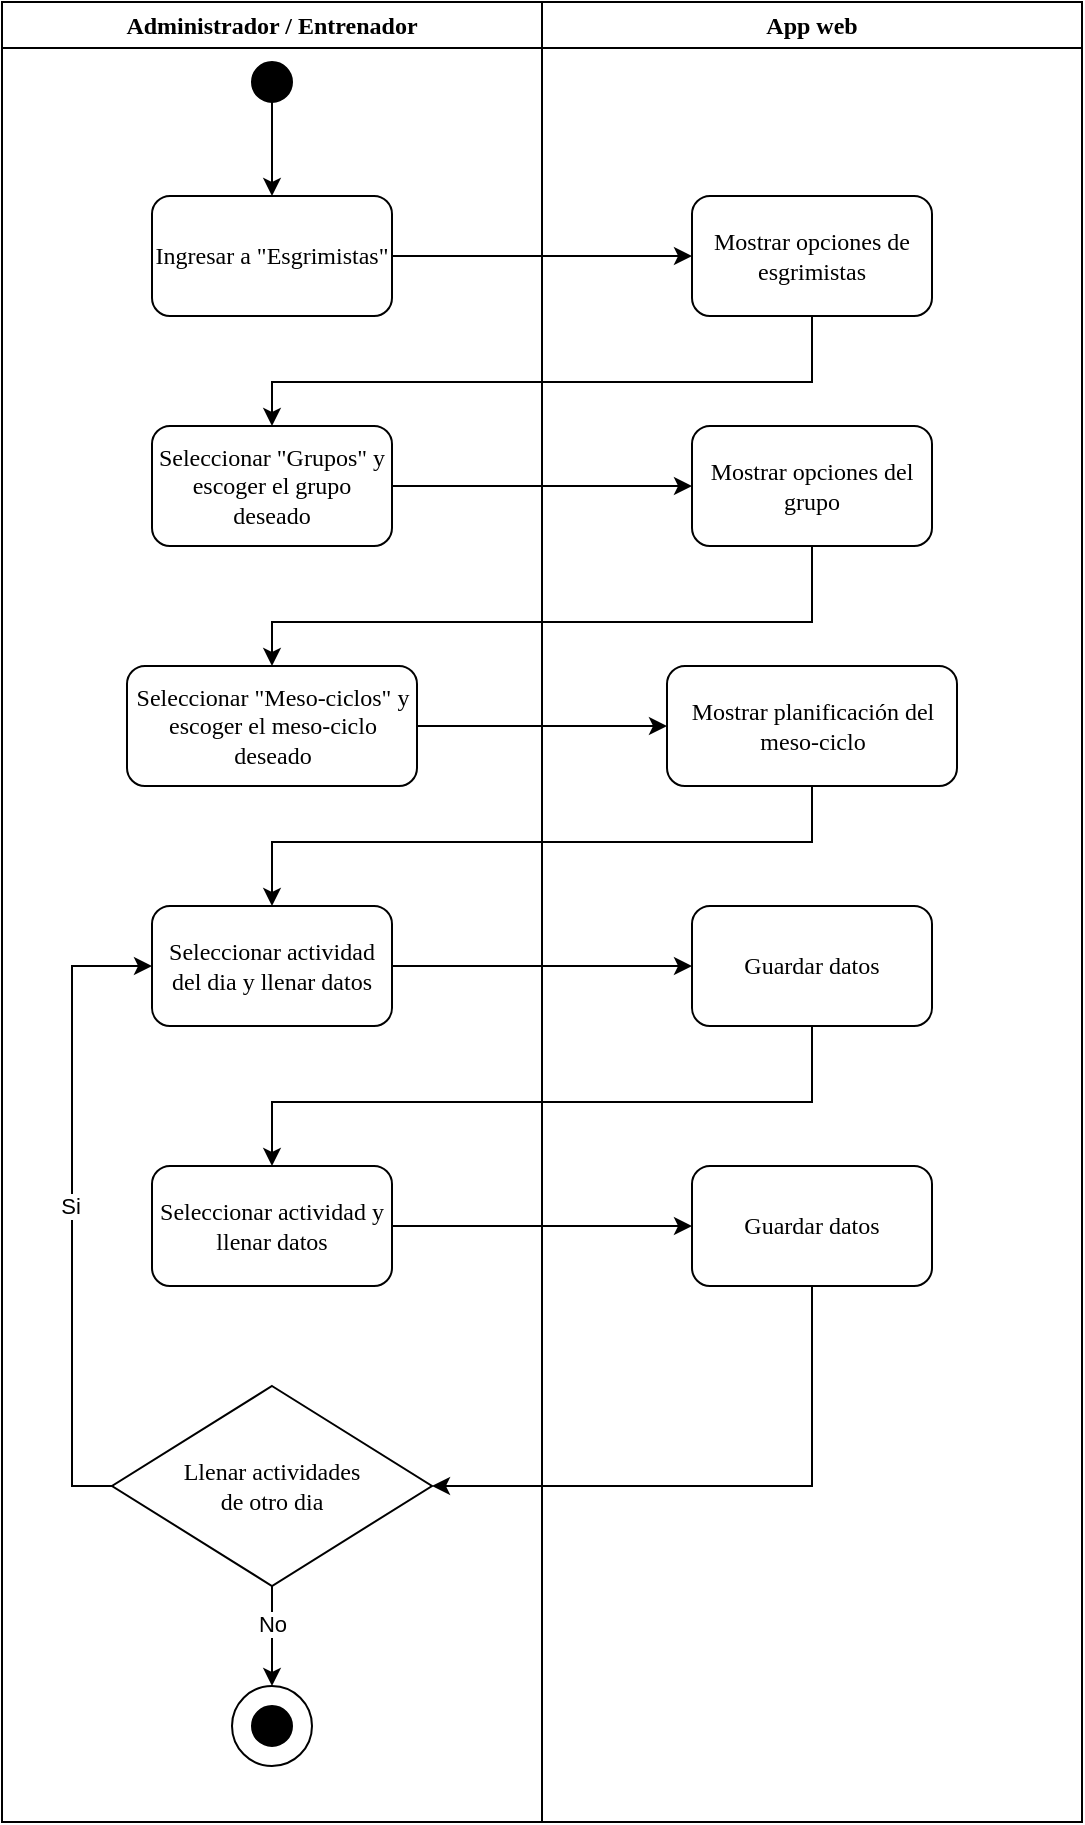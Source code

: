<mxfile version="21.6.6" type="device">
  <diagram id="SQzT1PZ-4JYBl5l8QcrB" name="Page-3">
    <mxGraphModel dx="416" dy="-354" grid="1" gridSize="10" guides="1" tooltips="1" connect="1" arrows="1" fold="1" page="1" pageScale="1" pageWidth="850" pageHeight="1100" math="0" shadow="0">
      <root>
        <mxCell id="0" />
        <mxCell id="1" parent="0" />
        <mxCell id="4dmCjVElnuUW6X6LacNj-25" value="Administrador / Entrenador" style="swimlane;whiteSpace=wrap;html=1;startSize=23;fontFamily=Verdana;" parent="1" vertex="1">
          <mxGeometry x="1160" y="1230" width="270" height="910" as="geometry" />
        </mxCell>
        <mxCell id="4dmCjVElnuUW6X6LacNj-30" value="Ingresar a &quot;Esgrimistas&quot;" style="rounded=1;whiteSpace=wrap;html=1;fontFamily=Verdana;" parent="4dmCjVElnuUW6X6LacNj-25" vertex="1">
          <mxGeometry x="75" y="97" width="120" height="60" as="geometry" />
        </mxCell>
        <mxCell id="4dmCjVElnuUW6X6LacNj-34" value="Seleccionar &quot;Grupos&quot; y escoger el grupo deseado" style="rounded=1;whiteSpace=wrap;html=1;fontFamily=Verdana;" parent="4dmCjVElnuUW6X6LacNj-25" vertex="1">
          <mxGeometry x="75" y="212" width="120" height="60" as="geometry" />
        </mxCell>
        <mxCell id="4dmCjVElnuUW6X6LacNj-36" value="Seleccionar &quot;Meso-ciclos&quot; y escoger el meso-ciclo deseado" style="rounded=1;whiteSpace=wrap;html=1;fontFamily=Verdana;" parent="4dmCjVElnuUW6X6LacNj-25" vertex="1">
          <mxGeometry x="62.5" y="332" width="145" height="60" as="geometry" />
        </mxCell>
        <mxCell id="4dmCjVElnuUW6X6LacNj-26" value="" style="group;fontFamily=Verdana;" parent="4dmCjVElnuUW6X6LacNj-25" vertex="1" connectable="0">
          <mxGeometry x="115" y="842" width="40" height="40" as="geometry" />
        </mxCell>
        <mxCell id="4dmCjVElnuUW6X6LacNj-27" value="" style="ellipse;whiteSpace=wrap;html=1;aspect=fixed;fontFamily=Verdana;" parent="4dmCjVElnuUW6X6LacNj-26" vertex="1">
          <mxGeometry width="40" height="40" as="geometry" />
        </mxCell>
        <mxCell id="4dmCjVElnuUW6X6LacNj-28" value="" style="ellipse;whiteSpace=wrap;html=1;aspect=fixed;fillColor=#000000;fontFamily=Verdana;" parent="4dmCjVElnuUW6X6LacNj-26" vertex="1">
          <mxGeometry x="10" y="10" width="20" height="20" as="geometry" />
        </mxCell>
        <mxCell id="pDBekJoFGcViPqroljIY-1" value="Seleccionar actividad del dia y llenar datos" style="rounded=1;whiteSpace=wrap;html=1;fontFamily=Verdana;" parent="4dmCjVElnuUW6X6LacNj-25" vertex="1">
          <mxGeometry x="75" y="452" width="120" height="60" as="geometry" />
        </mxCell>
        <mxCell id="pDBekJoFGcViPqroljIY-92" value="Seleccionar actividad y llenar datos" style="rounded=1;whiteSpace=wrap;html=1;fontFamily=Verdana;" parent="4dmCjVElnuUW6X6LacNj-25" vertex="1">
          <mxGeometry x="75" y="582" width="120" height="60" as="geometry" />
        </mxCell>
        <mxCell id="pDBekJoFGcViPqroljIY-96" style="edgeStyle=orthogonalEdgeStyle;rounded=0;orthogonalLoop=1;jettySize=auto;html=1;entryX=0.5;entryY=0;entryDx=0;entryDy=0;fontFamily=Verdana;" parent="4dmCjVElnuUW6X6LacNj-25" source="pDBekJoFGcViPqroljIY-98" target="4dmCjVElnuUW6X6LacNj-27" edge="1">
          <mxGeometry relative="1" as="geometry">
            <mxPoint x="135" y="762" as="sourcePoint" />
          </mxGeometry>
        </mxCell>
        <mxCell id="pDBekJoFGcViPqroljIY-100" value="No" style="edgeLabel;html=1;align=center;verticalAlign=middle;resizable=0;points=[];" parent="pDBekJoFGcViPqroljIY-96" vertex="1" connectable="0">
          <mxGeometry x="-0.263" relative="1" as="geometry">
            <mxPoint as="offset" />
          </mxGeometry>
        </mxCell>
        <mxCell id="pDBekJoFGcViPqroljIY-101" style="edgeStyle=orthogonalEdgeStyle;rounded=0;orthogonalLoop=1;jettySize=auto;html=1;entryX=0;entryY=0.5;entryDx=0;entryDy=0;" parent="4dmCjVElnuUW6X6LacNj-25" source="pDBekJoFGcViPqroljIY-98" target="pDBekJoFGcViPqroljIY-1" edge="1">
          <mxGeometry relative="1" as="geometry">
            <Array as="points">
              <mxPoint x="35" y="742" />
              <mxPoint x="35" y="482" />
            </Array>
          </mxGeometry>
        </mxCell>
        <mxCell id="pDBekJoFGcViPqroljIY-102" value="Si" style="edgeLabel;html=1;align=center;verticalAlign=middle;resizable=0;points=[];" parent="pDBekJoFGcViPqroljIY-101" vertex="1" connectable="0">
          <mxGeometry y="1" relative="1" as="geometry">
            <mxPoint as="offset" />
          </mxGeometry>
        </mxCell>
        <mxCell id="pDBekJoFGcViPqroljIY-98" value="Llenar actividades &lt;br&gt;de otro dia" style="rhombus;whiteSpace=wrap;html=1;fontFamily=Verdana;" parent="4dmCjVElnuUW6X6LacNj-25" vertex="1">
          <mxGeometry x="55" y="692" width="160" height="100" as="geometry" />
        </mxCell>
        <mxCell id="4dmCjVElnuUW6X6LacNj-38" value="" style="ellipse;whiteSpace=wrap;html=1;aspect=fixed;fillColor=#000000;fontFamily=Verdana;" parent="4dmCjVElnuUW6X6LacNj-25" vertex="1">
          <mxGeometry x="125" y="30" width="20" height="20" as="geometry" />
        </mxCell>
        <mxCell id="4dmCjVElnuUW6X6LacNj-37" value="" style="edgeStyle=orthogonalEdgeStyle;rounded=0;orthogonalLoop=1;jettySize=auto;html=1;fontFamily=Verdana;" parent="4dmCjVElnuUW6X6LacNj-25" source="4dmCjVElnuUW6X6LacNj-38" target="4dmCjVElnuUW6X6LacNj-30" edge="1">
          <mxGeometry relative="1" as="geometry" />
        </mxCell>
        <mxCell id="SAoE8tBfLluj_xjVbVu3-1" value="App web" style="swimlane;whiteSpace=wrap;html=1;startSize=23;fontFamily=Verdana;" parent="1" vertex="1">
          <mxGeometry x="1430" y="1230" width="270" height="910" as="geometry" />
        </mxCell>
        <mxCell id="SAoE8tBfLluj_xjVbVu3-3" value="Mostrar opciones de esgrimistas" style="rounded=1;whiteSpace=wrap;html=1;fontFamily=Verdana;" parent="SAoE8tBfLluj_xjVbVu3-1" vertex="1">
          <mxGeometry x="75" y="97" width="120" height="60" as="geometry" />
        </mxCell>
        <mxCell id="SAoE8tBfLluj_xjVbVu3-5" value="Mostrar opciones del grupo" style="rounded=1;whiteSpace=wrap;html=1;fontFamily=Verdana;" parent="SAoE8tBfLluj_xjVbVu3-1" vertex="1">
          <mxGeometry x="75" y="212" width="120" height="60" as="geometry" />
        </mxCell>
        <mxCell id="SAoE8tBfLluj_xjVbVu3-7" value="Mostrar planificación del meso-ciclo" style="rounded=1;whiteSpace=wrap;html=1;fontFamily=Verdana;" parent="SAoE8tBfLluj_xjVbVu3-1" vertex="1">
          <mxGeometry x="62.5" y="332" width="145" height="60" as="geometry" />
        </mxCell>
        <mxCell id="SAoE8tBfLluj_xjVbVu3-27" value="Guardar datos" style="rounded=1;whiteSpace=wrap;html=1;fontFamily=Verdana;" parent="SAoE8tBfLluj_xjVbVu3-1" vertex="1">
          <mxGeometry x="75" y="452" width="120" height="60" as="geometry" />
        </mxCell>
        <mxCell id="SAoE8tBfLluj_xjVbVu3-30" value="Guardar datos" style="rounded=1;whiteSpace=wrap;html=1;fontFamily=Verdana;" parent="SAoE8tBfLluj_xjVbVu3-1" vertex="1">
          <mxGeometry x="75" y="582" width="120" height="60" as="geometry" />
        </mxCell>
        <mxCell id="SAoE8tBfLluj_xjVbVu3-20" style="edgeStyle=orthogonalEdgeStyle;rounded=0;orthogonalLoop=1;jettySize=auto;html=1;entryX=0;entryY=0.5;entryDx=0;entryDy=0;" parent="1" source="4dmCjVElnuUW6X6LacNj-30" target="SAoE8tBfLluj_xjVbVu3-3" edge="1">
          <mxGeometry relative="1" as="geometry" />
        </mxCell>
        <mxCell id="SAoE8tBfLluj_xjVbVu3-21" style="edgeStyle=orthogonalEdgeStyle;rounded=0;orthogonalLoop=1;jettySize=auto;html=1;" parent="1" source="SAoE8tBfLluj_xjVbVu3-3" target="4dmCjVElnuUW6X6LacNj-34" edge="1">
          <mxGeometry relative="1" as="geometry">
            <Array as="points">
              <mxPoint x="1565" y="1420" />
              <mxPoint x="1295" y="1420" />
            </Array>
          </mxGeometry>
        </mxCell>
        <mxCell id="SAoE8tBfLluj_xjVbVu3-22" style="edgeStyle=orthogonalEdgeStyle;rounded=0;orthogonalLoop=1;jettySize=auto;html=1;" parent="1" source="4dmCjVElnuUW6X6LacNj-34" target="SAoE8tBfLluj_xjVbVu3-5" edge="1">
          <mxGeometry relative="1" as="geometry" />
        </mxCell>
        <mxCell id="SAoE8tBfLluj_xjVbVu3-23" style="edgeStyle=orthogonalEdgeStyle;rounded=0;orthogonalLoop=1;jettySize=auto;html=1;entryX=0.5;entryY=0;entryDx=0;entryDy=0;" parent="1" source="SAoE8tBfLluj_xjVbVu3-5" target="4dmCjVElnuUW6X6LacNj-36" edge="1">
          <mxGeometry relative="1" as="geometry">
            <Array as="points">
              <mxPoint x="1565" y="1540" />
              <mxPoint x="1295" y="1540" />
            </Array>
          </mxGeometry>
        </mxCell>
        <mxCell id="SAoE8tBfLluj_xjVbVu3-24" style="edgeStyle=orthogonalEdgeStyle;rounded=0;orthogonalLoop=1;jettySize=auto;html=1;" parent="1" source="4dmCjVElnuUW6X6LacNj-36" target="SAoE8tBfLluj_xjVbVu3-7" edge="1">
          <mxGeometry relative="1" as="geometry" />
        </mxCell>
        <mxCell id="SAoE8tBfLluj_xjVbVu3-25" style="edgeStyle=orthogonalEdgeStyle;rounded=0;orthogonalLoop=1;jettySize=auto;html=1;entryX=0.5;entryY=0;entryDx=0;entryDy=0;" parent="1" source="SAoE8tBfLluj_xjVbVu3-7" target="pDBekJoFGcViPqroljIY-1" edge="1">
          <mxGeometry relative="1" as="geometry">
            <Array as="points">
              <mxPoint x="1565" y="1650" />
              <mxPoint x="1295" y="1650" />
            </Array>
          </mxGeometry>
        </mxCell>
        <mxCell id="SAoE8tBfLluj_xjVbVu3-28" style="edgeStyle=orthogonalEdgeStyle;rounded=0;orthogonalLoop=1;jettySize=auto;html=1;entryX=0;entryY=0.5;entryDx=0;entryDy=0;" parent="1" source="pDBekJoFGcViPqroljIY-1" target="SAoE8tBfLluj_xjVbVu3-27" edge="1">
          <mxGeometry relative="1" as="geometry" />
        </mxCell>
        <mxCell id="SAoE8tBfLluj_xjVbVu3-29" style="edgeStyle=orthogonalEdgeStyle;rounded=0;orthogonalLoop=1;jettySize=auto;html=1;" parent="1" source="SAoE8tBfLluj_xjVbVu3-27" target="pDBekJoFGcViPqroljIY-92" edge="1">
          <mxGeometry relative="1" as="geometry">
            <Array as="points">
              <mxPoint x="1565" y="1780" />
              <mxPoint x="1295" y="1780" />
            </Array>
          </mxGeometry>
        </mxCell>
        <mxCell id="SAoE8tBfLluj_xjVbVu3-31" style="edgeStyle=orthogonalEdgeStyle;rounded=0;orthogonalLoop=1;jettySize=auto;html=1;" parent="1" source="pDBekJoFGcViPqroljIY-92" target="SAoE8tBfLluj_xjVbVu3-30" edge="1">
          <mxGeometry relative="1" as="geometry" />
        </mxCell>
        <mxCell id="SAoE8tBfLluj_xjVbVu3-32" style="edgeStyle=orthogonalEdgeStyle;rounded=0;orthogonalLoop=1;jettySize=auto;html=1;entryX=1;entryY=0.5;entryDx=0;entryDy=0;" parent="1" source="SAoE8tBfLluj_xjVbVu3-30" target="pDBekJoFGcViPqroljIY-98" edge="1">
          <mxGeometry relative="1" as="geometry">
            <Array as="points">
              <mxPoint x="1565" y="1972" />
            </Array>
          </mxGeometry>
        </mxCell>
      </root>
    </mxGraphModel>
  </diagram>
</mxfile>
